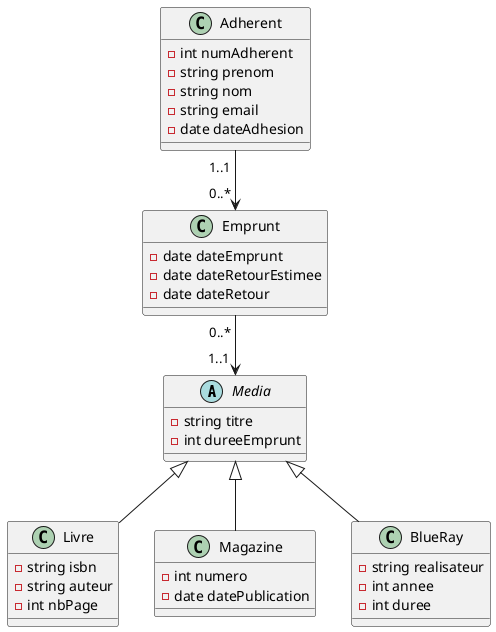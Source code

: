 @startuml
'https://plantuml.com/class-diagram

abstract class Media{
    - string titre
    - int dureeEmprunt
}

class Livre{
- string isbn
- string auteur
- int nbPage
}

class Magazine{
- int numero
- date datePublication
}

class BlueRay{
- string realisateur
- int annee
- int duree
}

class Adherent{
- int numAdherent
- string prenom
- string nom
- string email
- date dateAdhesion
}

class Emprunt{
- date dateEmprunt
- date dateRetourEstimee
- date dateRetour
}

Media <|-- Livre
Media <|-- Magazine
Media <|-- BlueRay

Emprunt "0..* "--> "1..1 " Media
Adherent "1..1 "-->"0..* " Emprunt

@enduml